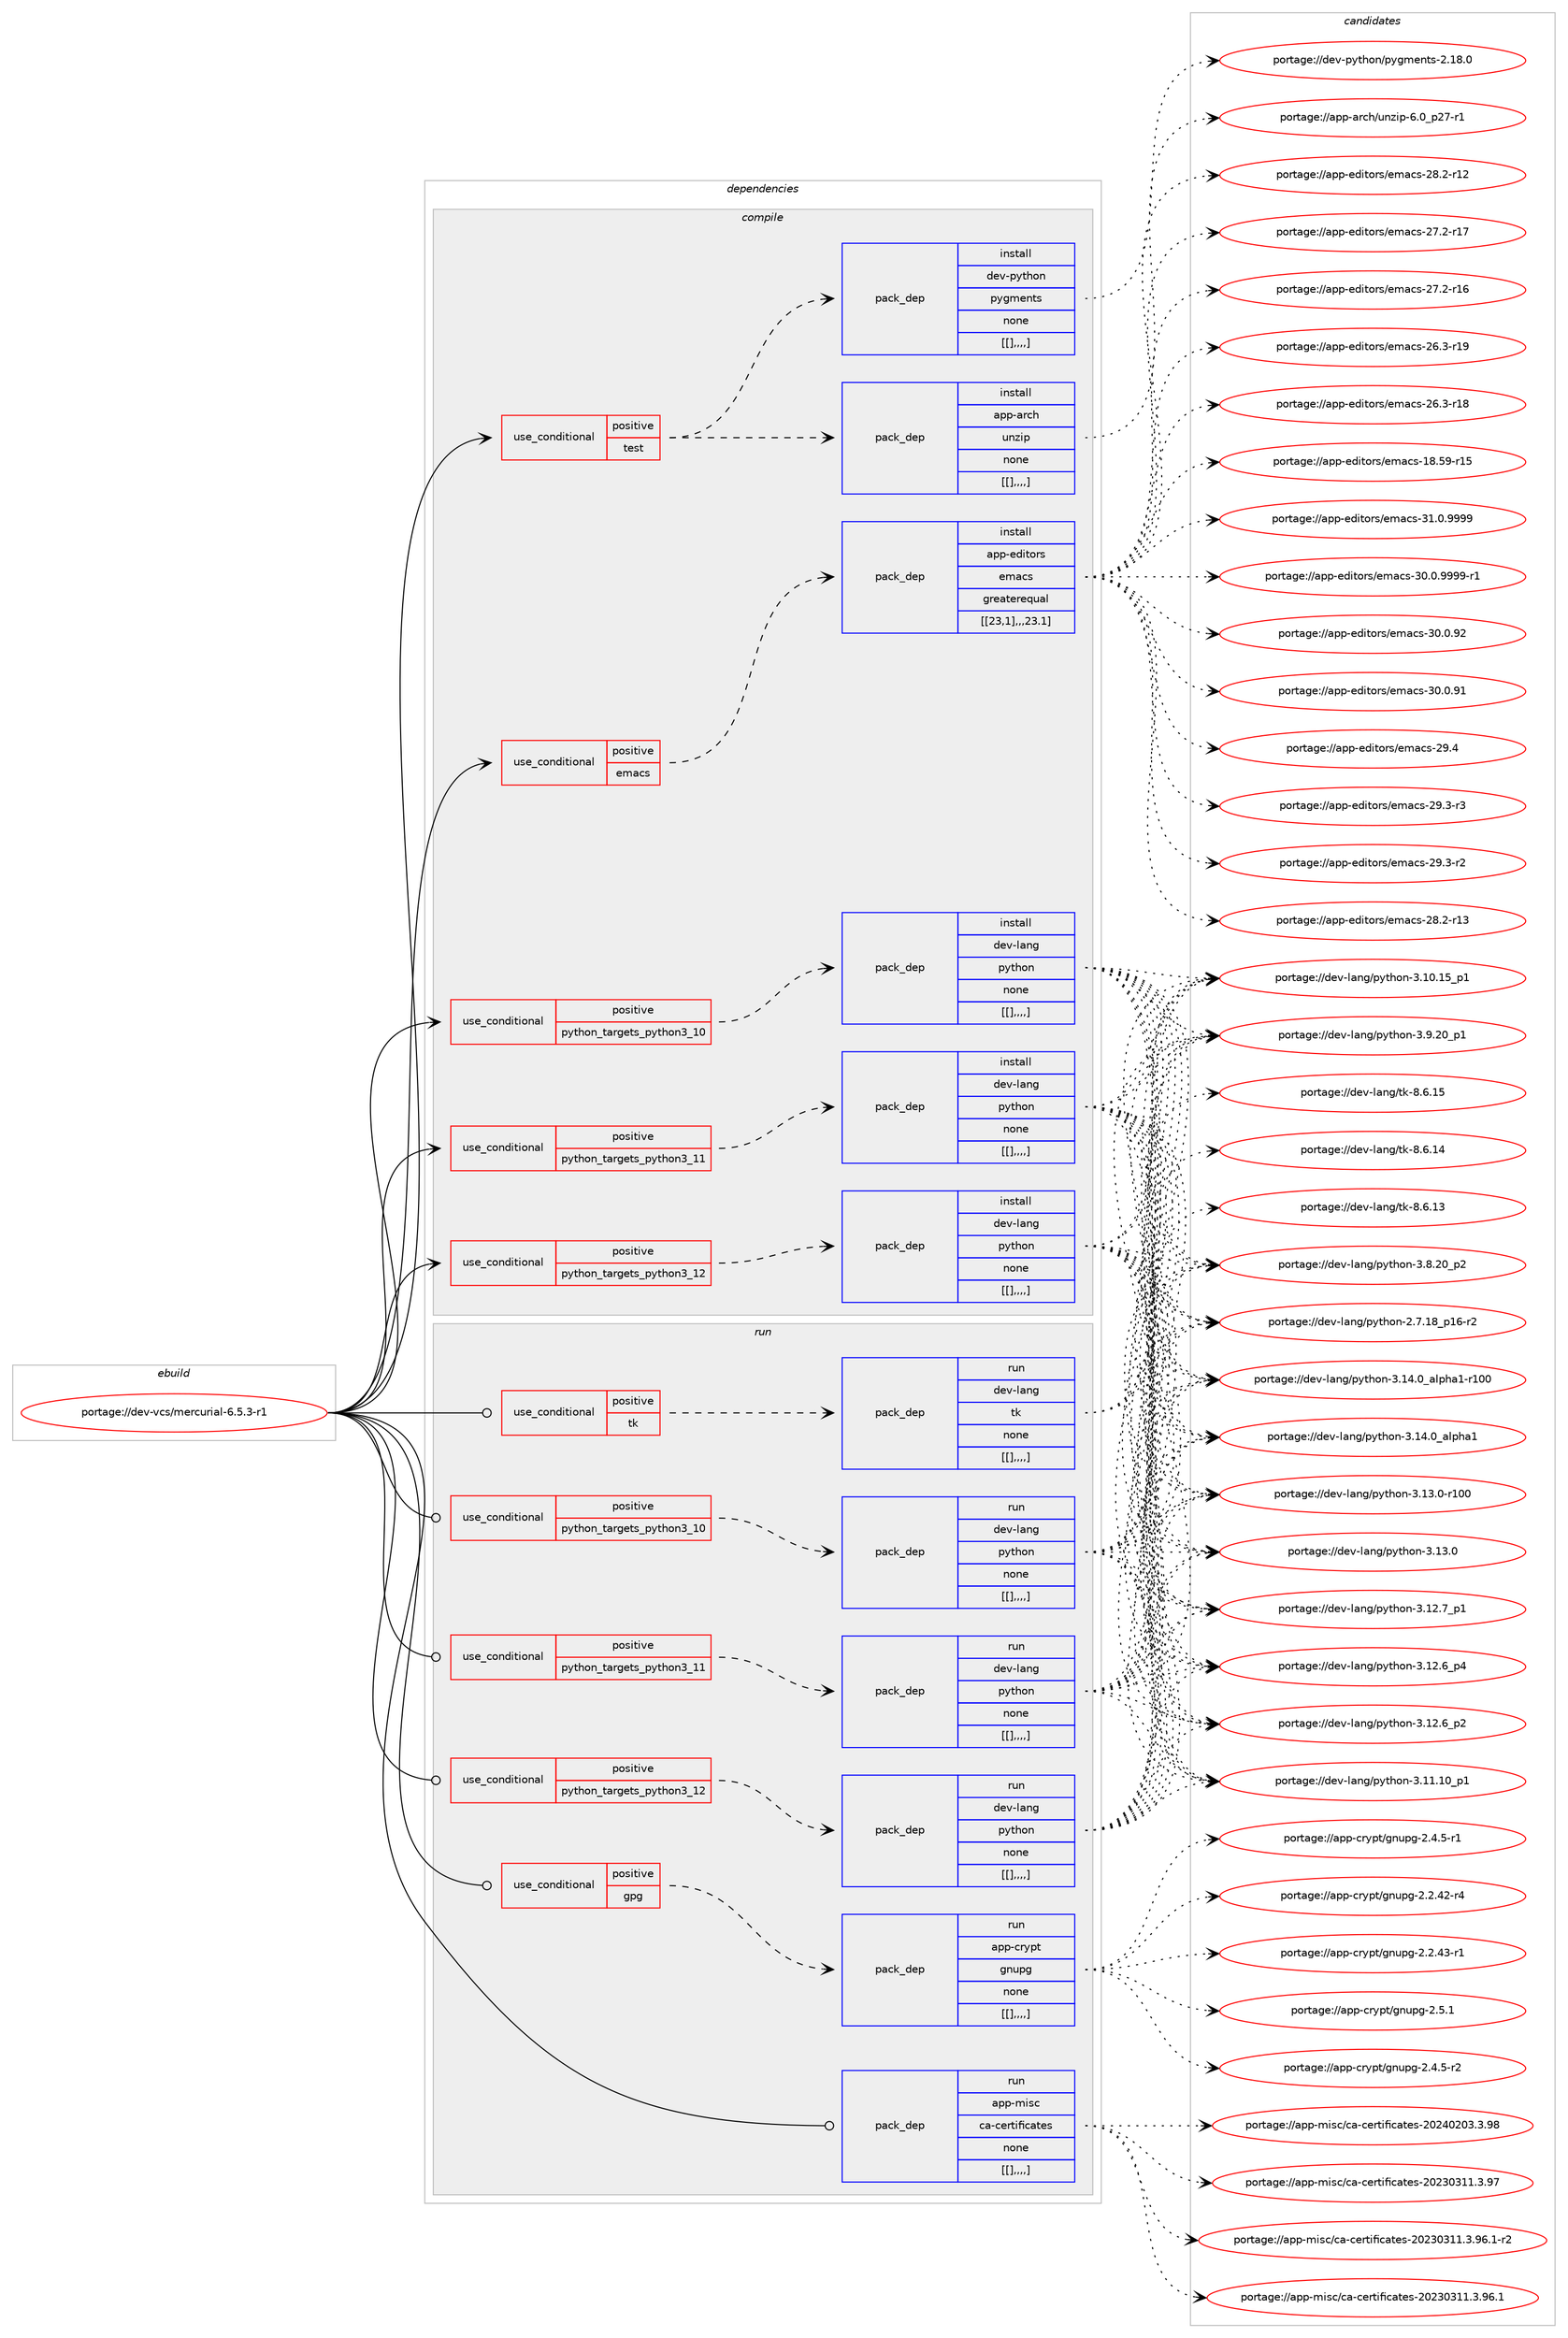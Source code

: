 digraph prolog {

# *************
# Graph options
# *************

newrank=true;
concentrate=true;
compound=true;
graph [rankdir=LR,fontname=Helvetica,fontsize=10,ranksep=1.5];#, ranksep=2.5, nodesep=0.2];
edge  [arrowhead=vee];
node  [fontname=Helvetica,fontsize=10];

# **********
# The ebuild
# **********

subgraph cluster_leftcol {
color=gray;
label=<<i>ebuild</i>>;
id [label="portage://dev-vcs/mercurial-6.5.3-r1", color=red, width=4, href="../dev-vcs/mercurial-6.5.3-r1.svg"];
}

# ****************
# The dependencies
# ****************

subgraph cluster_midcol {
color=gray;
label=<<i>dependencies</i>>;
subgraph cluster_compile {
fillcolor="#eeeeee";
style=filled;
label=<<i>compile</i>>;
subgraph cond67116 {
dependency233844 [label=<<TABLE BORDER="0" CELLBORDER="1" CELLSPACING="0" CELLPADDING="4"><TR><TD ROWSPAN="3" CELLPADDING="10">use_conditional</TD></TR><TR><TD>positive</TD></TR><TR><TD>emacs</TD></TR></TABLE>>, shape=none, color=red];
subgraph pack165260 {
dependency233967 [label=<<TABLE BORDER="0" CELLBORDER="1" CELLSPACING="0" CELLPADDING="4" WIDTH="220"><TR><TD ROWSPAN="6" CELLPADDING="30">pack_dep</TD></TR><TR><TD WIDTH="110">install</TD></TR><TR><TD>app-editors</TD></TR><TR><TD>emacs</TD></TR><TR><TD>greaterequal</TD></TR><TR><TD>[[23,1],,,23.1]</TD></TR></TABLE>>, shape=none, color=blue];
}
dependency233844:e -> dependency233967:w [weight=20,style="dashed",arrowhead="vee"];
}
id:e -> dependency233844:w [weight=20,style="solid",arrowhead="vee"];
subgraph cond67151 {
dependency234000 [label=<<TABLE BORDER="0" CELLBORDER="1" CELLSPACING="0" CELLPADDING="4"><TR><TD ROWSPAN="3" CELLPADDING="10">use_conditional</TD></TR><TR><TD>positive</TD></TR><TR><TD>python_targets_python3_10</TD></TR></TABLE>>, shape=none, color=red];
subgraph pack165299 {
dependency234078 [label=<<TABLE BORDER="0" CELLBORDER="1" CELLSPACING="0" CELLPADDING="4" WIDTH="220"><TR><TD ROWSPAN="6" CELLPADDING="30">pack_dep</TD></TR><TR><TD WIDTH="110">install</TD></TR><TR><TD>dev-lang</TD></TR><TR><TD>python</TD></TR><TR><TD>none</TD></TR><TR><TD>[[],,,,]</TD></TR></TABLE>>, shape=none, color=blue];
}
dependency234000:e -> dependency234078:w [weight=20,style="dashed",arrowhead="vee"];
}
id:e -> dependency234000:w [weight=20,style="solid",arrowhead="vee"];
subgraph cond67189 {
dependency234121 [label=<<TABLE BORDER="0" CELLBORDER="1" CELLSPACING="0" CELLPADDING="4"><TR><TD ROWSPAN="3" CELLPADDING="10">use_conditional</TD></TR><TR><TD>positive</TD></TR><TR><TD>python_targets_python3_11</TD></TR></TABLE>>, shape=none, color=red];
subgraph pack165375 {
dependency234156 [label=<<TABLE BORDER="0" CELLBORDER="1" CELLSPACING="0" CELLPADDING="4" WIDTH="220"><TR><TD ROWSPAN="6" CELLPADDING="30">pack_dep</TD></TR><TR><TD WIDTH="110">install</TD></TR><TR><TD>dev-lang</TD></TR><TR><TD>python</TD></TR><TR><TD>none</TD></TR><TR><TD>[[],,,,]</TD></TR></TABLE>>, shape=none, color=blue];
}
dependency234121:e -> dependency234156:w [weight=20,style="dashed",arrowhead="vee"];
}
id:e -> dependency234121:w [weight=20,style="solid",arrowhead="vee"];
subgraph cond67219 {
dependency234324 [label=<<TABLE BORDER="0" CELLBORDER="1" CELLSPACING="0" CELLPADDING="4"><TR><TD ROWSPAN="3" CELLPADDING="10">use_conditional</TD></TR><TR><TD>positive</TD></TR><TR><TD>python_targets_python3_12</TD></TR></TABLE>>, shape=none, color=red];
subgraph pack165514 {
dependency234359 [label=<<TABLE BORDER="0" CELLBORDER="1" CELLSPACING="0" CELLPADDING="4" WIDTH="220"><TR><TD ROWSPAN="6" CELLPADDING="30">pack_dep</TD></TR><TR><TD WIDTH="110">install</TD></TR><TR><TD>dev-lang</TD></TR><TR><TD>python</TD></TR><TR><TD>none</TD></TR><TR><TD>[[],,,,]</TD></TR></TABLE>>, shape=none, color=blue];
}
dependency234324:e -> dependency234359:w [weight=20,style="dashed",arrowhead="vee"];
}
id:e -> dependency234324:w [weight=20,style="solid",arrowhead="vee"];
subgraph cond67270 {
dependency234388 [label=<<TABLE BORDER="0" CELLBORDER="1" CELLSPACING="0" CELLPADDING="4"><TR><TD ROWSPAN="3" CELLPADDING="10">use_conditional</TD></TR><TR><TD>positive</TD></TR><TR><TD>test</TD></TR></TABLE>>, shape=none, color=red];
subgraph pack165563 {
dependency234394 [label=<<TABLE BORDER="0" CELLBORDER="1" CELLSPACING="0" CELLPADDING="4" WIDTH="220"><TR><TD ROWSPAN="6" CELLPADDING="30">pack_dep</TD></TR><TR><TD WIDTH="110">install</TD></TR><TR><TD>app-arch</TD></TR><TR><TD>unzip</TD></TR><TR><TD>none</TD></TR><TR><TD>[[],,,,]</TD></TR></TABLE>>, shape=none, color=blue];
}
dependency234388:e -> dependency234394:w [weight=20,style="dashed",arrowhead="vee"];
subgraph pack165568 {
dependency234409 [label=<<TABLE BORDER="0" CELLBORDER="1" CELLSPACING="0" CELLPADDING="4" WIDTH="220"><TR><TD ROWSPAN="6" CELLPADDING="30">pack_dep</TD></TR><TR><TD WIDTH="110">install</TD></TR><TR><TD>dev-python</TD></TR><TR><TD>pygments</TD></TR><TR><TD>none</TD></TR><TR><TD>[[],,,,]</TD></TR></TABLE>>, shape=none, color=blue];
}
dependency234388:e -> dependency234409:w [weight=20,style="dashed",arrowhead="vee"];
}
id:e -> dependency234388:w [weight=20,style="solid",arrowhead="vee"];
}
subgraph cluster_compileandrun {
fillcolor="#eeeeee";
style=filled;
label=<<i>compile and run</i>>;
}
subgraph cluster_run {
fillcolor="#eeeeee";
style=filled;
label=<<i>run</i>>;
subgraph cond67283 {
dependency234468 [label=<<TABLE BORDER="0" CELLBORDER="1" CELLSPACING="0" CELLPADDING="4"><TR><TD ROWSPAN="3" CELLPADDING="10">use_conditional</TD></TR><TR><TD>positive</TD></TR><TR><TD>gpg</TD></TR></TABLE>>, shape=none, color=red];
subgraph pack165689 {
dependency234574 [label=<<TABLE BORDER="0" CELLBORDER="1" CELLSPACING="0" CELLPADDING="4" WIDTH="220"><TR><TD ROWSPAN="6" CELLPADDING="30">pack_dep</TD></TR><TR><TD WIDTH="110">run</TD></TR><TR><TD>app-crypt</TD></TR><TR><TD>gnupg</TD></TR><TR><TD>none</TD></TR><TR><TD>[[],,,,]</TD></TR></TABLE>>, shape=none, color=blue];
}
dependency234468:e -> dependency234574:w [weight=20,style="dashed",arrowhead="vee"];
}
id:e -> dependency234468:w [weight=20,style="solid",arrowhead="odot"];
subgraph cond67320 {
dependency234609 [label=<<TABLE BORDER="0" CELLBORDER="1" CELLSPACING="0" CELLPADDING="4"><TR><TD ROWSPAN="3" CELLPADDING="10">use_conditional</TD></TR><TR><TD>positive</TD></TR><TR><TD>python_targets_python3_10</TD></TR></TABLE>>, shape=none, color=red];
subgraph pack165730 {
dependency234612 [label=<<TABLE BORDER="0" CELLBORDER="1" CELLSPACING="0" CELLPADDING="4" WIDTH="220"><TR><TD ROWSPAN="6" CELLPADDING="30">pack_dep</TD></TR><TR><TD WIDTH="110">run</TD></TR><TR><TD>dev-lang</TD></TR><TR><TD>python</TD></TR><TR><TD>none</TD></TR><TR><TD>[[],,,,]</TD></TR></TABLE>>, shape=none, color=blue];
}
dependency234609:e -> dependency234612:w [weight=20,style="dashed",arrowhead="vee"];
}
id:e -> dependency234609:w [weight=20,style="solid",arrowhead="odot"];
subgraph cond67327 {
dependency234618 [label=<<TABLE BORDER="0" CELLBORDER="1" CELLSPACING="0" CELLPADDING="4"><TR><TD ROWSPAN="3" CELLPADDING="10">use_conditional</TD></TR><TR><TD>positive</TD></TR><TR><TD>python_targets_python3_11</TD></TR></TABLE>>, shape=none, color=red];
subgraph pack165734 {
dependency234629 [label=<<TABLE BORDER="0" CELLBORDER="1" CELLSPACING="0" CELLPADDING="4" WIDTH="220"><TR><TD ROWSPAN="6" CELLPADDING="30">pack_dep</TD></TR><TR><TD WIDTH="110">run</TD></TR><TR><TD>dev-lang</TD></TR><TR><TD>python</TD></TR><TR><TD>none</TD></TR><TR><TD>[[],,,,]</TD></TR></TABLE>>, shape=none, color=blue];
}
dependency234618:e -> dependency234629:w [weight=20,style="dashed",arrowhead="vee"];
}
id:e -> dependency234618:w [weight=20,style="solid",arrowhead="odot"];
subgraph cond67334 {
dependency234701 [label=<<TABLE BORDER="0" CELLBORDER="1" CELLSPACING="0" CELLPADDING="4"><TR><TD ROWSPAN="3" CELLPADDING="10">use_conditional</TD></TR><TR><TD>positive</TD></TR><TR><TD>python_targets_python3_12</TD></TR></TABLE>>, shape=none, color=red];
subgraph pack165799 {
dependency234720 [label=<<TABLE BORDER="0" CELLBORDER="1" CELLSPACING="0" CELLPADDING="4" WIDTH="220"><TR><TD ROWSPAN="6" CELLPADDING="30">pack_dep</TD></TR><TR><TD WIDTH="110">run</TD></TR><TR><TD>dev-lang</TD></TR><TR><TD>python</TD></TR><TR><TD>none</TD></TR><TR><TD>[[],,,,]</TD></TR></TABLE>>, shape=none, color=blue];
}
dependency234701:e -> dependency234720:w [weight=20,style="dashed",arrowhead="vee"];
}
id:e -> dependency234701:w [weight=20,style="solid",arrowhead="odot"];
subgraph cond67351 {
dependency234749 [label=<<TABLE BORDER="0" CELLBORDER="1" CELLSPACING="0" CELLPADDING="4"><TR><TD ROWSPAN="3" CELLPADDING="10">use_conditional</TD></TR><TR><TD>positive</TD></TR><TR><TD>tk</TD></TR></TABLE>>, shape=none, color=red];
subgraph pack165850 {
dependency234785 [label=<<TABLE BORDER="0" CELLBORDER="1" CELLSPACING="0" CELLPADDING="4" WIDTH="220"><TR><TD ROWSPAN="6" CELLPADDING="30">pack_dep</TD></TR><TR><TD WIDTH="110">run</TD></TR><TR><TD>dev-lang</TD></TR><TR><TD>tk</TD></TR><TR><TD>none</TD></TR><TR><TD>[[],,,,]</TD></TR></TABLE>>, shape=none, color=blue];
}
dependency234749:e -> dependency234785:w [weight=20,style="dashed",arrowhead="vee"];
}
id:e -> dependency234749:w [weight=20,style="solid",arrowhead="odot"];
subgraph pack165862 {
dependency234804 [label=<<TABLE BORDER="0" CELLBORDER="1" CELLSPACING="0" CELLPADDING="4" WIDTH="220"><TR><TD ROWSPAN="6" CELLPADDING="30">pack_dep</TD></TR><TR><TD WIDTH="110">run</TD></TR><TR><TD>app-misc</TD></TR><TR><TD>ca-certificates</TD></TR><TR><TD>none</TD></TR><TR><TD>[[],,,,]</TD></TR></TABLE>>, shape=none, color=blue];
}
id:e -> dependency234804:w [weight=20,style="solid",arrowhead="odot"];
}
}

# **************
# The candidates
# **************

subgraph cluster_choices {
rank=same;
color=gray;
label=<<i>candidates</i>>;

subgraph choice165122 {
color=black;
nodesep=1;
choice971121124510110010511611111411547101109979911545514946484657575757 [label="portage://app-editors/emacs-31.0.9999", color=red, width=4,href="../app-editors/emacs-31.0.9999.svg"];
choice9711211245101100105116111114115471011099799115455148464846575757574511449 [label="portage://app-editors/emacs-30.0.9999-r1", color=red, width=4,href="../app-editors/emacs-30.0.9999-r1.svg"];
choice97112112451011001051161111141154710110997991154551484648465750 [label="portage://app-editors/emacs-30.0.92", color=red, width=4,href="../app-editors/emacs-30.0.92.svg"];
choice97112112451011001051161111141154710110997991154551484648465749 [label="portage://app-editors/emacs-30.0.91", color=red, width=4,href="../app-editors/emacs-30.0.91.svg"];
choice97112112451011001051161111141154710110997991154550574652 [label="portage://app-editors/emacs-29.4", color=red, width=4,href="../app-editors/emacs-29.4.svg"];
choice971121124510110010511611111411547101109979911545505746514511451 [label="portage://app-editors/emacs-29.3-r3", color=red, width=4,href="../app-editors/emacs-29.3-r3.svg"];
choice971121124510110010511611111411547101109979911545505746514511450 [label="portage://app-editors/emacs-29.3-r2", color=red, width=4,href="../app-editors/emacs-29.3-r2.svg"];
choice97112112451011001051161111141154710110997991154550564650451144951 [label="portage://app-editors/emacs-28.2-r13", color=red, width=4,href="../app-editors/emacs-28.2-r13.svg"];
choice97112112451011001051161111141154710110997991154550564650451144950 [label="portage://app-editors/emacs-28.2-r12", color=red, width=4,href="../app-editors/emacs-28.2-r12.svg"];
choice97112112451011001051161111141154710110997991154550554650451144955 [label="portage://app-editors/emacs-27.2-r17", color=red, width=4,href="../app-editors/emacs-27.2-r17.svg"];
choice97112112451011001051161111141154710110997991154550554650451144954 [label="portage://app-editors/emacs-27.2-r16", color=red, width=4,href="../app-editors/emacs-27.2-r16.svg"];
choice97112112451011001051161111141154710110997991154550544651451144957 [label="portage://app-editors/emacs-26.3-r19", color=red, width=4,href="../app-editors/emacs-26.3-r19.svg"];
choice97112112451011001051161111141154710110997991154550544651451144956 [label="portage://app-editors/emacs-26.3-r18", color=red, width=4,href="../app-editors/emacs-26.3-r18.svg"];
choice9711211245101100105116111114115471011099799115454956465357451144953 [label="portage://app-editors/emacs-18.59-r15", color=red, width=4,href="../app-editors/emacs-18.59-r15.svg"];
dependency233967:e -> choice971121124510110010511611111411547101109979911545514946484657575757:w [style=dotted,weight="100"];
dependency233967:e -> choice9711211245101100105116111114115471011099799115455148464846575757574511449:w [style=dotted,weight="100"];
dependency233967:e -> choice97112112451011001051161111141154710110997991154551484648465750:w [style=dotted,weight="100"];
dependency233967:e -> choice97112112451011001051161111141154710110997991154551484648465749:w [style=dotted,weight="100"];
dependency233967:e -> choice97112112451011001051161111141154710110997991154550574652:w [style=dotted,weight="100"];
dependency233967:e -> choice971121124510110010511611111411547101109979911545505746514511451:w [style=dotted,weight="100"];
dependency233967:e -> choice971121124510110010511611111411547101109979911545505746514511450:w [style=dotted,weight="100"];
dependency233967:e -> choice97112112451011001051161111141154710110997991154550564650451144951:w [style=dotted,weight="100"];
dependency233967:e -> choice97112112451011001051161111141154710110997991154550564650451144950:w [style=dotted,weight="100"];
dependency233967:e -> choice97112112451011001051161111141154710110997991154550554650451144955:w [style=dotted,weight="100"];
dependency233967:e -> choice97112112451011001051161111141154710110997991154550554650451144954:w [style=dotted,weight="100"];
dependency233967:e -> choice97112112451011001051161111141154710110997991154550544651451144957:w [style=dotted,weight="100"];
dependency233967:e -> choice97112112451011001051161111141154710110997991154550544651451144956:w [style=dotted,weight="100"];
dependency233967:e -> choice9711211245101100105116111114115471011099799115454956465357451144953:w [style=dotted,weight="100"];
}
subgraph choice165131 {
color=black;
nodesep=1;
choice100101118451089711010347112121116104111110455146495246489597108112104974945114494848 [label="portage://dev-lang/python-3.14.0_alpha1-r100", color=red, width=4,href="../dev-lang/python-3.14.0_alpha1-r100.svg"];
choice1001011184510897110103471121211161041111104551464952464895971081121049749 [label="portage://dev-lang/python-3.14.0_alpha1", color=red, width=4,href="../dev-lang/python-3.14.0_alpha1.svg"];
choice1001011184510897110103471121211161041111104551464951464845114494848 [label="portage://dev-lang/python-3.13.0-r100", color=red, width=4,href="../dev-lang/python-3.13.0-r100.svg"];
choice10010111845108971101034711212111610411111045514649514648 [label="portage://dev-lang/python-3.13.0", color=red, width=4,href="../dev-lang/python-3.13.0.svg"];
choice100101118451089711010347112121116104111110455146495046559511249 [label="portage://dev-lang/python-3.12.7_p1", color=red, width=4,href="../dev-lang/python-3.12.7_p1.svg"];
choice100101118451089711010347112121116104111110455146495046549511252 [label="portage://dev-lang/python-3.12.6_p4", color=red, width=4,href="../dev-lang/python-3.12.6_p4.svg"];
choice100101118451089711010347112121116104111110455146495046549511250 [label="portage://dev-lang/python-3.12.6_p2", color=red, width=4,href="../dev-lang/python-3.12.6_p2.svg"];
choice10010111845108971101034711212111610411111045514649494649489511249 [label="portage://dev-lang/python-3.11.10_p1", color=red, width=4,href="../dev-lang/python-3.11.10_p1.svg"];
choice10010111845108971101034711212111610411111045514649484649539511249 [label="portage://dev-lang/python-3.10.15_p1", color=red, width=4,href="../dev-lang/python-3.10.15_p1.svg"];
choice100101118451089711010347112121116104111110455146574650489511249 [label="portage://dev-lang/python-3.9.20_p1", color=red, width=4,href="../dev-lang/python-3.9.20_p1.svg"];
choice100101118451089711010347112121116104111110455146564650489511250 [label="portage://dev-lang/python-3.8.20_p2", color=red, width=4,href="../dev-lang/python-3.8.20_p2.svg"];
choice100101118451089711010347112121116104111110455046554649569511249544511450 [label="portage://dev-lang/python-2.7.18_p16-r2", color=red, width=4,href="../dev-lang/python-2.7.18_p16-r2.svg"];
dependency234078:e -> choice100101118451089711010347112121116104111110455146495246489597108112104974945114494848:w [style=dotted,weight="100"];
dependency234078:e -> choice1001011184510897110103471121211161041111104551464952464895971081121049749:w [style=dotted,weight="100"];
dependency234078:e -> choice1001011184510897110103471121211161041111104551464951464845114494848:w [style=dotted,weight="100"];
dependency234078:e -> choice10010111845108971101034711212111610411111045514649514648:w [style=dotted,weight="100"];
dependency234078:e -> choice100101118451089711010347112121116104111110455146495046559511249:w [style=dotted,weight="100"];
dependency234078:e -> choice100101118451089711010347112121116104111110455146495046549511252:w [style=dotted,weight="100"];
dependency234078:e -> choice100101118451089711010347112121116104111110455146495046549511250:w [style=dotted,weight="100"];
dependency234078:e -> choice10010111845108971101034711212111610411111045514649494649489511249:w [style=dotted,weight="100"];
dependency234078:e -> choice10010111845108971101034711212111610411111045514649484649539511249:w [style=dotted,weight="100"];
dependency234078:e -> choice100101118451089711010347112121116104111110455146574650489511249:w [style=dotted,weight="100"];
dependency234078:e -> choice100101118451089711010347112121116104111110455146564650489511250:w [style=dotted,weight="100"];
dependency234078:e -> choice100101118451089711010347112121116104111110455046554649569511249544511450:w [style=dotted,weight="100"];
}
subgraph choice165140 {
color=black;
nodesep=1;
choice100101118451089711010347112121116104111110455146495246489597108112104974945114494848 [label="portage://dev-lang/python-3.14.0_alpha1-r100", color=red, width=4,href="../dev-lang/python-3.14.0_alpha1-r100.svg"];
choice1001011184510897110103471121211161041111104551464952464895971081121049749 [label="portage://dev-lang/python-3.14.0_alpha1", color=red, width=4,href="../dev-lang/python-3.14.0_alpha1.svg"];
choice1001011184510897110103471121211161041111104551464951464845114494848 [label="portage://dev-lang/python-3.13.0-r100", color=red, width=4,href="../dev-lang/python-3.13.0-r100.svg"];
choice10010111845108971101034711212111610411111045514649514648 [label="portage://dev-lang/python-3.13.0", color=red, width=4,href="../dev-lang/python-3.13.0.svg"];
choice100101118451089711010347112121116104111110455146495046559511249 [label="portage://dev-lang/python-3.12.7_p1", color=red, width=4,href="../dev-lang/python-3.12.7_p1.svg"];
choice100101118451089711010347112121116104111110455146495046549511252 [label="portage://dev-lang/python-3.12.6_p4", color=red, width=4,href="../dev-lang/python-3.12.6_p4.svg"];
choice100101118451089711010347112121116104111110455146495046549511250 [label="portage://dev-lang/python-3.12.6_p2", color=red, width=4,href="../dev-lang/python-3.12.6_p2.svg"];
choice10010111845108971101034711212111610411111045514649494649489511249 [label="portage://dev-lang/python-3.11.10_p1", color=red, width=4,href="../dev-lang/python-3.11.10_p1.svg"];
choice10010111845108971101034711212111610411111045514649484649539511249 [label="portage://dev-lang/python-3.10.15_p1", color=red, width=4,href="../dev-lang/python-3.10.15_p1.svg"];
choice100101118451089711010347112121116104111110455146574650489511249 [label="portage://dev-lang/python-3.9.20_p1", color=red, width=4,href="../dev-lang/python-3.9.20_p1.svg"];
choice100101118451089711010347112121116104111110455146564650489511250 [label="portage://dev-lang/python-3.8.20_p2", color=red, width=4,href="../dev-lang/python-3.8.20_p2.svg"];
choice100101118451089711010347112121116104111110455046554649569511249544511450 [label="portage://dev-lang/python-2.7.18_p16-r2", color=red, width=4,href="../dev-lang/python-2.7.18_p16-r2.svg"];
dependency234156:e -> choice100101118451089711010347112121116104111110455146495246489597108112104974945114494848:w [style=dotted,weight="100"];
dependency234156:e -> choice1001011184510897110103471121211161041111104551464952464895971081121049749:w [style=dotted,weight="100"];
dependency234156:e -> choice1001011184510897110103471121211161041111104551464951464845114494848:w [style=dotted,weight="100"];
dependency234156:e -> choice10010111845108971101034711212111610411111045514649514648:w [style=dotted,weight="100"];
dependency234156:e -> choice100101118451089711010347112121116104111110455146495046559511249:w [style=dotted,weight="100"];
dependency234156:e -> choice100101118451089711010347112121116104111110455146495046549511252:w [style=dotted,weight="100"];
dependency234156:e -> choice100101118451089711010347112121116104111110455146495046549511250:w [style=dotted,weight="100"];
dependency234156:e -> choice10010111845108971101034711212111610411111045514649494649489511249:w [style=dotted,weight="100"];
dependency234156:e -> choice10010111845108971101034711212111610411111045514649484649539511249:w [style=dotted,weight="100"];
dependency234156:e -> choice100101118451089711010347112121116104111110455146574650489511249:w [style=dotted,weight="100"];
dependency234156:e -> choice100101118451089711010347112121116104111110455146564650489511250:w [style=dotted,weight="100"];
dependency234156:e -> choice100101118451089711010347112121116104111110455046554649569511249544511450:w [style=dotted,weight="100"];
}
subgraph choice165146 {
color=black;
nodesep=1;
choice100101118451089711010347112121116104111110455146495246489597108112104974945114494848 [label="portage://dev-lang/python-3.14.0_alpha1-r100", color=red, width=4,href="../dev-lang/python-3.14.0_alpha1-r100.svg"];
choice1001011184510897110103471121211161041111104551464952464895971081121049749 [label="portage://dev-lang/python-3.14.0_alpha1", color=red, width=4,href="../dev-lang/python-3.14.0_alpha1.svg"];
choice1001011184510897110103471121211161041111104551464951464845114494848 [label="portage://dev-lang/python-3.13.0-r100", color=red, width=4,href="../dev-lang/python-3.13.0-r100.svg"];
choice10010111845108971101034711212111610411111045514649514648 [label="portage://dev-lang/python-3.13.0", color=red, width=4,href="../dev-lang/python-3.13.0.svg"];
choice100101118451089711010347112121116104111110455146495046559511249 [label="portage://dev-lang/python-3.12.7_p1", color=red, width=4,href="../dev-lang/python-3.12.7_p1.svg"];
choice100101118451089711010347112121116104111110455146495046549511252 [label="portage://dev-lang/python-3.12.6_p4", color=red, width=4,href="../dev-lang/python-3.12.6_p4.svg"];
choice100101118451089711010347112121116104111110455146495046549511250 [label="portage://dev-lang/python-3.12.6_p2", color=red, width=4,href="../dev-lang/python-3.12.6_p2.svg"];
choice10010111845108971101034711212111610411111045514649494649489511249 [label="portage://dev-lang/python-3.11.10_p1", color=red, width=4,href="../dev-lang/python-3.11.10_p1.svg"];
choice10010111845108971101034711212111610411111045514649484649539511249 [label="portage://dev-lang/python-3.10.15_p1", color=red, width=4,href="../dev-lang/python-3.10.15_p1.svg"];
choice100101118451089711010347112121116104111110455146574650489511249 [label="portage://dev-lang/python-3.9.20_p1", color=red, width=4,href="../dev-lang/python-3.9.20_p1.svg"];
choice100101118451089711010347112121116104111110455146564650489511250 [label="portage://dev-lang/python-3.8.20_p2", color=red, width=4,href="../dev-lang/python-3.8.20_p2.svg"];
choice100101118451089711010347112121116104111110455046554649569511249544511450 [label="portage://dev-lang/python-2.7.18_p16-r2", color=red, width=4,href="../dev-lang/python-2.7.18_p16-r2.svg"];
dependency234359:e -> choice100101118451089711010347112121116104111110455146495246489597108112104974945114494848:w [style=dotted,weight="100"];
dependency234359:e -> choice1001011184510897110103471121211161041111104551464952464895971081121049749:w [style=dotted,weight="100"];
dependency234359:e -> choice1001011184510897110103471121211161041111104551464951464845114494848:w [style=dotted,weight="100"];
dependency234359:e -> choice10010111845108971101034711212111610411111045514649514648:w [style=dotted,weight="100"];
dependency234359:e -> choice100101118451089711010347112121116104111110455146495046559511249:w [style=dotted,weight="100"];
dependency234359:e -> choice100101118451089711010347112121116104111110455146495046549511252:w [style=dotted,weight="100"];
dependency234359:e -> choice100101118451089711010347112121116104111110455146495046549511250:w [style=dotted,weight="100"];
dependency234359:e -> choice10010111845108971101034711212111610411111045514649494649489511249:w [style=dotted,weight="100"];
dependency234359:e -> choice10010111845108971101034711212111610411111045514649484649539511249:w [style=dotted,weight="100"];
dependency234359:e -> choice100101118451089711010347112121116104111110455146574650489511249:w [style=dotted,weight="100"];
dependency234359:e -> choice100101118451089711010347112121116104111110455146564650489511250:w [style=dotted,weight="100"];
dependency234359:e -> choice100101118451089711010347112121116104111110455046554649569511249544511450:w [style=dotted,weight="100"];
}
subgraph choice165160 {
color=black;
nodesep=1;
choice9711211245971149910447117110122105112455446489511250554511449 [label="portage://app-arch/unzip-6.0_p27-r1", color=red, width=4,href="../app-arch/unzip-6.0_p27-r1.svg"];
dependency234394:e -> choice9711211245971149910447117110122105112455446489511250554511449:w [style=dotted,weight="100"];
}
subgraph choice165162 {
color=black;
nodesep=1;
choice100101118451121211161041111104711212110310910111011611545504649564648 [label="portage://dev-python/pygments-2.18.0", color=red, width=4,href="../dev-python/pygments-2.18.0.svg"];
dependency234409:e -> choice100101118451121211161041111104711212110310910111011611545504649564648:w [style=dotted,weight="100"];
}
subgraph choice165166 {
color=black;
nodesep=1;
choice97112112459911412111211647103110117112103455046534649 [label="portage://app-crypt/gnupg-2.5.1", color=red, width=4,href="../app-crypt/gnupg-2.5.1.svg"];
choice971121124599114121112116471031101171121034550465246534511450 [label="portage://app-crypt/gnupg-2.4.5-r2", color=red, width=4,href="../app-crypt/gnupg-2.4.5-r2.svg"];
choice971121124599114121112116471031101171121034550465246534511449 [label="portage://app-crypt/gnupg-2.4.5-r1", color=red, width=4,href="../app-crypt/gnupg-2.4.5-r1.svg"];
choice97112112459911412111211647103110117112103455046504652514511449 [label="portage://app-crypt/gnupg-2.2.43-r1", color=red, width=4,href="../app-crypt/gnupg-2.2.43-r1.svg"];
choice97112112459911412111211647103110117112103455046504652504511452 [label="portage://app-crypt/gnupg-2.2.42-r4", color=red, width=4,href="../app-crypt/gnupg-2.2.42-r4.svg"];
dependency234574:e -> choice97112112459911412111211647103110117112103455046534649:w [style=dotted,weight="100"];
dependency234574:e -> choice971121124599114121112116471031101171121034550465246534511450:w [style=dotted,weight="100"];
dependency234574:e -> choice971121124599114121112116471031101171121034550465246534511449:w [style=dotted,weight="100"];
dependency234574:e -> choice97112112459911412111211647103110117112103455046504652514511449:w [style=dotted,weight="100"];
dependency234574:e -> choice97112112459911412111211647103110117112103455046504652504511452:w [style=dotted,weight="100"];
}
subgraph choice165168 {
color=black;
nodesep=1;
choice100101118451089711010347112121116104111110455146495246489597108112104974945114494848 [label="portage://dev-lang/python-3.14.0_alpha1-r100", color=red, width=4,href="../dev-lang/python-3.14.0_alpha1-r100.svg"];
choice1001011184510897110103471121211161041111104551464952464895971081121049749 [label="portage://dev-lang/python-3.14.0_alpha1", color=red, width=4,href="../dev-lang/python-3.14.0_alpha1.svg"];
choice1001011184510897110103471121211161041111104551464951464845114494848 [label="portage://dev-lang/python-3.13.0-r100", color=red, width=4,href="../dev-lang/python-3.13.0-r100.svg"];
choice10010111845108971101034711212111610411111045514649514648 [label="portage://dev-lang/python-3.13.0", color=red, width=4,href="../dev-lang/python-3.13.0.svg"];
choice100101118451089711010347112121116104111110455146495046559511249 [label="portage://dev-lang/python-3.12.7_p1", color=red, width=4,href="../dev-lang/python-3.12.7_p1.svg"];
choice100101118451089711010347112121116104111110455146495046549511252 [label="portage://dev-lang/python-3.12.6_p4", color=red, width=4,href="../dev-lang/python-3.12.6_p4.svg"];
choice100101118451089711010347112121116104111110455146495046549511250 [label="portage://dev-lang/python-3.12.6_p2", color=red, width=4,href="../dev-lang/python-3.12.6_p2.svg"];
choice10010111845108971101034711212111610411111045514649494649489511249 [label="portage://dev-lang/python-3.11.10_p1", color=red, width=4,href="../dev-lang/python-3.11.10_p1.svg"];
choice10010111845108971101034711212111610411111045514649484649539511249 [label="portage://dev-lang/python-3.10.15_p1", color=red, width=4,href="../dev-lang/python-3.10.15_p1.svg"];
choice100101118451089711010347112121116104111110455146574650489511249 [label="portage://dev-lang/python-3.9.20_p1", color=red, width=4,href="../dev-lang/python-3.9.20_p1.svg"];
choice100101118451089711010347112121116104111110455146564650489511250 [label="portage://dev-lang/python-3.8.20_p2", color=red, width=4,href="../dev-lang/python-3.8.20_p2.svg"];
choice100101118451089711010347112121116104111110455046554649569511249544511450 [label="portage://dev-lang/python-2.7.18_p16-r2", color=red, width=4,href="../dev-lang/python-2.7.18_p16-r2.svg"];
dependency234612:e -> choice100101118451089711010347112121116104111110455146495246489597108112104974945114494848:w [style=dotted,weight="100"];
dependency234612:e -> choice1001011184510897110103471121211161041111104551464952464895971081121049749:w [style=dotted,weight="100"];
dependency234612:e -> choice1001011184510897110103471121211161041111104551464951464845114494848:w [style=dotted,weight="100"];
dependency234612:e -> choice10010111845108971101034711212111610411111045514649514648:w [style=dotted,weight="100"];
dependency234612:e -> choice100101118451089711010347112121116104111110455146495046559511249:w [style=dotted,weight="100"];
dependency234612:e -> choice100101118451089711010347112121116104111110455146495046549511252:w [style=dotted,weight="100"];
dependency234612:e -> choice100101118451089711010347112121116104111110455146495046549511250:w [style=dotted,weight="100"];
dependency234612:e -> choice10010111845108971101034711212111610411111045514649494649489511249:w [style=dotted,weight="100"];
dependency234612:e -> choice10010111845108971101034711212111610411111045514649484649539511249:w [style=dotted,weight="100"];
dependency234612:e -> choice100101118451089711010347112121116104111110455146574650489511249:w [style=dotted,weight="100"];
dependency234612:e -> choice100101118451089711010347112121116104111110455146564650489511250:w [style=dotted,weight="100"];
dependency234612:e -> choice100101118451089711010347112121116104111110455046554649569511249544511450:w [style=dotted,weight="100"];
}
subgraph choice165219 {
color=black;
nodesep=1;
choice100101118451089711010347112121116104111110455146495246489597108112104974945114494848 [label="portage://dev-lang/python-3.14.0_alpha1-r100", color=red, width=4,href="../dev-lang/python-3.14.0_alpha1-r100.svg"];
choice1001011184510897110103471121211161041111104551464952464895971081121049749 [label="portage://dev-lang/python-3.14.0_alpha1", color=red, width=4,href="../dev-lang/python-3.14.0_alpha1.svg"];
choice1001011184510897110103471121211161041111104551464951464845114494848 [label="portage://dev-lang/python-3.13.0-r100", color=red, width=4,href="../dev-lang/python-3.13.0-r100.svg"];
choice10010111845108971101034711212111610411111045514649514648 [label="portage://dev-lang/python-3.13.0", color=red, width=4,href="../dev-lang/python-3.13.0.svg"];
choice100101118451089711010347112121116104111110455146495046559511249 [label="portage://dev-lang/python-3.12.7_p1", color=red, width=4,href="../dev-lang/python-3.12.7_p1.svg"];
choice100101118451089711010347112121116104111110455146495046549511252 [label="portage://dev-lang/python-3.12.6_p4", color=red, width=4,href="../dev-lang/python-3.12.6_p4.svg"];
choice100101118451089711010347112121116104111110455146495046549511250 [label="portage://dev-lang/python-3.12.6_p2", color=red, width=4,href="../dev-lang/python-3.12.6_p2.svg"];
choice10010111845108971101034711212111610411111045514649494649489511249 [label="portage://dev-lang/python-3.11.10_p1", color=red, width=4,href="../dev-lang/python-3.11.10_p1.svg"];
choice10010111845108971101034711212111610411111045514649484649539511249 [label="portage://dev-lang/python-3.10.15_p1", color=red, width=4,href="../dev-lang/python-3.10.15_p1.svg"];
choice100101118451089711010347112121116104111110455146574650489511249 [label="portage://dev-lang/python-3.9.20_p1", color=red, width=4,href="../dev-lang/python-3.9.20_p1.svg"];
choice100101118451089711010347112121116104111110455146564650489511250 [label="portage://dev-lang/python-3.8.20_p2", color=red, width=4,href="../dev-lang/python-3.8.20_p2.svg"];
choice100101118451089711010347112121116104111110455046554649569511249544511450 [label="portage://dev-lang/python-2.7.18_p16-r2", color=red, width=4,href="../dev-lang/python-2.7.18_p16-r2.svg"];
dependency234629:e -> choice100101118451089711010347112121116104111110455146495246489597108112104974945114494848:w [style=dotted,weight="100"];
dependency234629:e -> choice1001011184510897110103471121211161041111104551464952464895971081121049749:w [style=dotted,weight="100"];
dependency234629:e -> choice1001011184510897110103471121211161041111104551464951464845114494848:w [style=dotted,weight="100"];
dependency234629:e -> choice10010111845108971101034711212111610411111045514649514648:w [style=dotted,weight="100"];
dependency234629:e -> choice100101118451089711010347112121116104111110455146495046559511249:w [style=dotted,weight="100"];
dependency234629:e -> choice100101118451089711010347112121116104111110455146495046549511252:w [style=dotted,weight="100"];
dependency234629:e -> choice100101118451089711010347112121116104111110455146495046549511250:w [style=dotted,weight="100"];
dependency234629:e -> choice10010111845108971101034711212111610411111045514649494649489511249:w [style=dotted,weight="100"];
dependency234629:e -> choice10010111845108971101034711212111610411111045514649484649539511249:w [style=dotted,weight="100"];
dependency234629:e -> choice100101118451089711010347112121116104111110455146574650489511249:w [style=dotted,weight="100"];
dependency234629:e -> choice100101118451089711010347112121116104111110455146564650489511250:w [style=dotted,weight="100"];
dependency234629:e -> choice100101118451089711010347112121116104111110455046554649569511249544511450:w [style=dotted,weight="100"];
}
subgraph choice165225 {
color=black;
nodesep=1;
choice100101118451089711010347112121116104111110455146495246489597108112104974945114494848 [label="portage://dev-lang/python-3.14.0_alpha1-r100", color=red, width=4,href="../dev-lang/python-3.14.0_alpha1-r100.svg"];
choice1001011184510897110103471121211161041111104551464952464895971081121049749 [label="portage://dev-lang/python-3.14.0_alpha1", color=red, width=4,href="../dev-lang/python-3.14.0_alpha1.svg"];
choice1001011184510897110103471121211161041111104551464951464845114494848 [label="portage://dev-lang/python-3.13.0-r100", color=red, width=4,href="../dev-lang/python-3.13.0-r100.svg"];
choice10010111845108971101034711212111610411111045514649514648 [label="portage://dev-lang/python-3.13.0", color=red, width=4,href="../dev-lang/python-3.13.0.svg"];
choice100101118451089711010347112121116104111110455146495046559511249 [label="portage://dev-lang/python-3.12.7_p1", color=red, width=4,href="../dev-lang/python-3.12.7_p1.svg"];
choice100101118451089711010347112121116104111110455146495046549511252 [label="portage://dev-lang/python-3.12.6_p4", color=red, width=4,href="../dev-lang/python-3.12.6_p4.svg"];
choice100101118451089711010347112121116104111110455146495046549511250 [label="portage://dev-lang/python-3.12.6_p2", color=red, width=4,href="../dev-lang/python-3.12.6_p2.svg"];
choice10010111845108971101034711212111610411111045514649494649489511249 [label="portage://dev-lang/python-3.11.10_p1", color=red, width=4,href="../dev-lang/python-3.11.10_p1.svg"];
choice10010111845108971101034711212111610411111045514649484649539511249 [label="portage://dev-lang/python-3.10.15_p1", color=red, width=4,href="../dev-lang/python-3.10.15_p1.svg"];
choice100101118451089711010347112121116104111110455146574650489511249 [label="portage://dev-lang/python-3.9.20_p1", color=red, width=4,href="../dev-lang/python-3.9.20_p1.svg"];
choice100101118451089711010347112121116104111110455146564650489511250 [label="portage://dev-lang/python-3.8.20_p2", color=red, width=4,href="../dev-lang/python-3.8.20_p2.svg"];
choice100101118451089711010347112121116104111110455046554649569511249544511450 [label="portage://dev-lang/python-2.7.18_p16-r2", color=red, width=4,href="../dev-lang/python-2.7.18_p16-r2.svg"];
dependency234720:e -> choice100101118451089711010347112121116104111110455146495246489597108112104974945114494848:w [style=dotted,weight="100"];
dependency234720:e -> choice1001011184510897110103471121211161041111104551464952464895971081121049749:w [style=dotted,weight="100"];
dependency234720:e -> choice1001011184510897110103471121211161041111104551464951464845114494848:w [style=dotted,weight="100"];
dependency234720:e -> choice10010111845108971101034711212111610411111045514649514648:w [style=dotted,weight="100"];
dependency234720:e -> choice100101118451089711010347112121116104111110455146495046559511249:w [style=dotted,weight="100"];
dependency234720:e -> choice100101118451089711010347112121116104111110455146495046549511252:w [style=dotted,weight="100"];
dependency234720:e -> choice100101118451089711010347112121116104111110455146495046549511250:w [style=dotted,weight="100"];
dependency234720:e -> choice10010111845108971101034711212111610411111045514649494649489511249:w [style=dotted,weight="100"];
dependency234720:e -> choice10010111845108971101034711212111610411111045514649484649539511249:w [style=dotted,weight="100"];
dependency234720:e -> choice100101118451089711010347112121116104111110455146574650489511249:w [style=dotted,weight="100"];
dependency234720:e -> choice100101118451089711010347112121116104111110455146564650489511250:w [style=dotted,weight="100"];
dependency234720:e -> choice100101118451089711010347112121116104111110455046554649569511249544511450:w [style=dotted,weight="100"];
}
subgraph choice165234 {
color=black;
nodesep=1;
choice10010111845108971101034711610745564654464953 [label="portage://dev-lang/tk-8.6.15", color=red, width=4,href="../dev-lang/tk-8.6.15.svg"];
choice10010111845108971101034711610745564654464952 [label="portage://dev-lang/tk-8.6.14", color=red, width=4,href="../dev-lang/tk-8.6.14.svg"];
choice10010111845108971101034711610745564654464951 [label="portage://dev-lang/tk-8.6.13", color=red, width=4,href="../dev-lang/tk-8.6.13.svg"];
dependency234785:e -> choice10010111845108971101034711610745564654464953:w [style=dotted,weight="100"];
dependency234785:e -> choice10010111845108971101034711610745564654464952:w [style=dotted,weight="100"];
dependency234785:e -> choice10010111845108971101034711610745564654464951:w [style=dotted,weight="100"];
}
subgraph choice165255 {
color=black;
nodesep=1;
choice971121124510910511599479997459910111411610510210599971161011154550485052485048514651465756 [label="portage://app-misc/ca-certificates-20240203.3.98", color=red, width=4,href="../app-misc/ca-certificates-20240203.3.98.svg"];
choice971121124510910511599479997459910111411610510210599971161011154550485051485149494651465755 [label="portage://app-misc/ca-certificates-20230311.3.97", color=red, width=4,href="../app-misc/ca-certificates-20230311.3.97.svg"];
choice97112112451091051159947999745991011141161051021059997116101115455048505148514949465146575446494511450 [label="portage://app-misc/ca-certificates-20230311.3.96.1-r2", color=red, width=4,href="../app-misc/ca-certificates-20230311.3.96.1-r2.svg"];
choice9711211245109105115994799974599101114116105102105999711610111545504850514851494946514657544649 [label="portage://app-misc/ca-certificates-20230311.3.96.1", color=red, width=4,href="../app-misc/ca-certificates-20230311.3.96.1.svg"];
dependency234804:e -> choice971121124510910511599479997459910111411610510210599971161011154550485052485048514651465756:w [style=dotted,weight="100"];
dependency234804:e -> choice971121124510910511599479997459910111411610510210599971161011154550485051485149494651465755:w [style=dotted,weight="100"];
dependency234804:e -> choice97112112451091051159947999745991011141161051021059997116101115455048505148514949465146575446494511450:w [style=dotted,weight="100"];
dependency234804:e -> choice9711211245109105115994799974599101114116105102105999711610111545504850514851494946514657544649:w [style=dotted,weight="100"];
}
}

}
